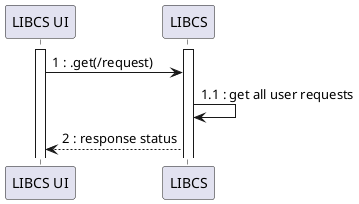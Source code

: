 @startuml
participant "LIBCS UI" as UI
participant "LIBCS" as API

activate UI
activate API
UI -> API : 1 : .get(/request)
API -> API : 1.1 : get all user requests
API --> UI : 2 : response status

@enduml